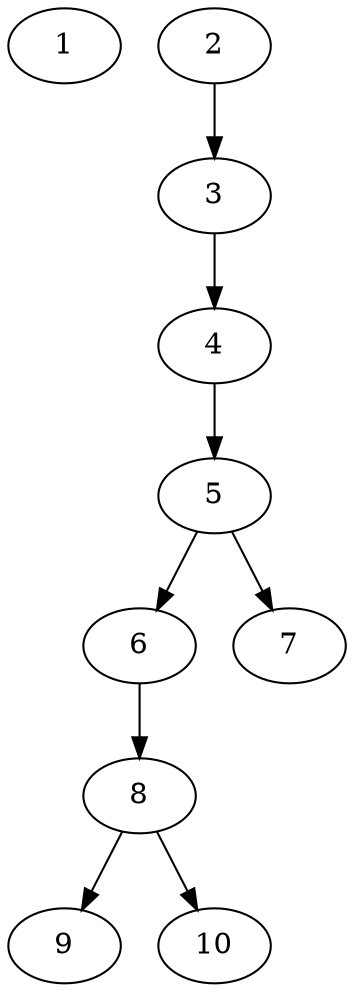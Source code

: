 // DAG (tier=1-easy, mode=data, n=10, ccr=0.321, fat=0.354, density=0.245, regular=0.734, jump=0.084, mindata=1048576, maxdata=8388608)
// DAG automatically generated by daggen at Sun Aug 24 16:33:33 2025
// /home/ermia/Project/Environments/daggen/bin/daggen --dot --ccr 0.321 --fat 0.354 --regular 0.734 --density 0.245 --jump 0.084 --mindata 1048576 --maxdata 8388608 -n 10 
digraph G {
  1 [size="4490108241515097", alpha="0.01", expect_size="2245054120757548"]
  2 [size="76190512217849856000", alpha="0.07", expect_size="38095256108924928000"]
  2 -> 3 [size ="143777385676800"]
  3 [size="2712883802954268672", alpha="0.16", expect_size="1356441901477134336"]
  3 -> 4 [size ="15561236938752"]
  4 [size="356986159838144", alpha="0.20", expect_size="178493079919072"]
  4 -> 5 [size ="26877938892800"]
  5 [size="112263656310669574144", alpha="0.13", expect_size="56131828155334787072"]
  5 -> 6 [size ="186172747808768"]
  5 -> 7 [size ="186172747808768"]
  6 [size="3934456250529034", alpha="0.18", expect_size="1967228125264517"]
  6 -> 8 [size ="67897602867200"]
  7 [size="125091222181638045696", alpha="0.00", expect_size="62545611090819022848"]
  8 [size="47066696299435392", alpha="0.19", expect_size="23533348149717696"]
  8 -> 9 [size ="34807429988352"]
  8 -> 10 [size ="34807429988352"]
  9 [size="321925964214880704", alpha="0.19", expect_size="160962982107440352"]
  10 [size="304784259487316836352", alpha="0.16", expect_size="152392129743658418176"]
}